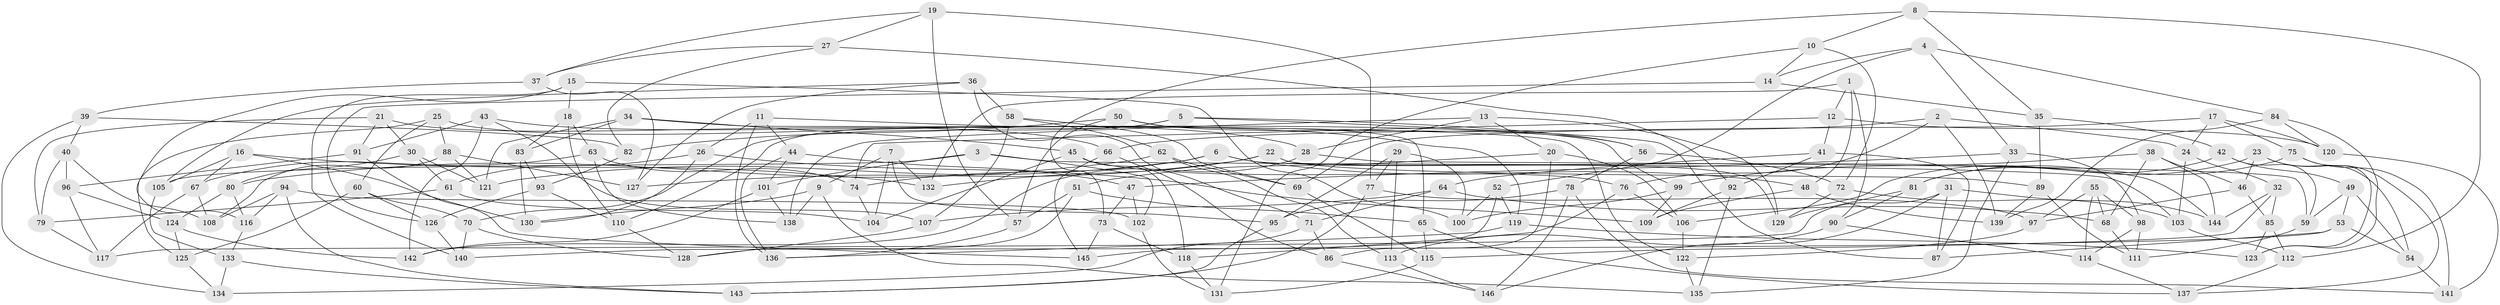 // coarse degree distribution, {10: 0.09302325581395349, 13: 0.023255813953488372, 4: 0.13953488372093023, 17: 0.023255813953488372, 5: 0.09302325581395349, 8: 0.13953488372093023, 7: 0.06976744186046512, 9: 0.13953488372093023, 12: 0.046511627906976744, 11: 0.06976744186046512, 6: 0.11627906976744186, 3: 0.046511627906976744}
// Generated by graph-tools (version 1.1) at 2025/20/03/04/25 18:20:37]
// undirected, 146 vertices, 292 edges
graph export_dot {
graph [start="1"]
  node [color=gray90,style=filled];
  1;
  2;
  3;
  4;
  5;
  6;
  7;
  8;
  9;
  10;
  11;
  12;
  13;
  14;
  15;
  16;
  17;
  18;
  19;
  20;
  21;
  22;
  23;
  24;
  25;
  26;
  27;
  28;
  29;
  30;
  31;
  32;
  33;
  34;
  35;
  36;
  37;
  38;
  39;
  40;
  41;
  42;
  43;
  44;
  45;
  46;
  47;
  48;
  49;
  50;
  51;
  52;
  53;
  54;
  55;
  56;
  57;
  58;
  59;
  60;
  61;
  62;
  63;
  64;
  65;
  66;
  67;
  68;
  69;
  70;
  71;
  72;
  73;
  74;
  75;
  76;
  77;
  78;
  79;
  80;
  81;
  82;
  83;
  84;
  85;
  86;
  87;
  88;
  89;
  90;
  91;
  92;
  93;
  94;
  95;
  96;
  97;
  98;
  99;
  100;
  101;
  102;
  103;
  104;
  105;
  106;
  107;
  108;
  109;
  110;
  111;
  112;
  113;
  114;
  115;
  116;
  117;
  118;
  119;
  120;
  121;
  122;
  123;
  124;
  125;
  126;
  127;
  128;
  129;
  130;
  131;
  132;
  133;
  134;
  135;
  136;
  137;
  138;
  139;
  140;
  141;
  142;
  143;
  144;
  145;
  146;
  1 -- 132;
  1 -- 48;
  1 -- 90;
  1 -- 12;
  2 -- 24;
  2 -- 139;
  2 -- 76;
  2 -- 66;
  3 -- 101;
  3 -- 103;
  3 -- 105;
  3 -- 102;
  4 -- 33;
  4 -- 84;
  4 -- 14;
  4 -- 52;
  5 -- 110;
  5 -- 70;
  5 -- 87;
  5 -- 56;
  6 -- 48;
  6 -- 74;
  6 -- 144;
  6 -- 121;
  7 -- 9;
  7 -- 104;
  7 -- 95;
  7 -- 132;
  8 -- 112;
  8 -- 10;
  8 -- 73;
  8 -- 35;
  9 -- 138;
  9 -- 135;
  9 -- 130;
  10 -- 14;
  10 -- 72;
  10 -- 131;
  11 -- 26;
  11 -- 44;
  11 -- 136;
  11 -- 99;
  12 -- 74;
  12 -- 41;
  12 -- 120;
  13 -- 129;
  13 -- 138;
  13 -- 28;
  13 -- 20;
  14 -- 35;
  14 -- 126;
  15 -- 100;
  15 -- 116;
  15 -- 18;
  15 -- 140;
  16 -- 132;
  16 -- 130;
  16 -- 105;
  16 -- 67;
  17 -- 69;
  17 -- 120;
  17 -- 24;
  17 -- 75;
  18 -- 110;
  18 -- 83;
  18 -- 63;
  19 -- 77;
  19 -- 57;
  19 -- 27;
  19 -- 37;
  20 -- 51;
  20 -- 86;
  20 -- 106;
  21 -- 91;
  21 -- 79;
  21 -- 30;
  21 -- 66;
  22 -- 132;
  22 -- 127;
  22 -- 89;
  22 -- 129;
  23 -- 137;
  23 -- 106;
  23 -- 46;
  23 -- 54;
  24 -- 32;
  24 -- 103;
  25 -- 28;
  25 -- 125;
  25 -- 88;
  25 -- 60;
  26 -- 109;
  26 -- 61;
  26 -- 130;
  27 -- 82;
  27 -- 37;
  27 -- 92;
  28 -- 59;
  28 -- 142;
  29 -- 100;
  29 -- 77;
  29 -- 113;
  29 -- 95;
  30 -- 80;
  30 -- 61;
  30 -- 121;
  31 -- 146;
  31 -- 117;
  31 -- 87;
  31 -- 144;
  32 -- 115;
  32 -- 144;
  32 -- 85;
  33 -- 98;
  33 -- 47;
  33 -- 135;
  34 -- 122;
  34 -- 45;
  34 -- 83;
  34 -- 121;
  35 -- 42;
  35 -- 89;
  36 -- 71;
  36 -- 58;
  36 -- 127;
  36 -- 105;
  37 -- 39;
  37 -- 127;
  38 -- 144;
  38 -- 99;
  38 -- 46;
  38 -- 68;
  39 -- 82;
  39 -- 134;
  39 -- 40;
  40 -- 79;
  40 -- 108;
  40 -- 96;
  41 -- 64;
  41 -- 87;
  41 -- 92;
  42 -- 59;
  42 -- 81;
  42 -- 49;
  43 -- 91;
  43 -- 107;
  43 -- 142;
  43 -- 119;
  44 -- 136;
  44 -- 101;
  44 -- 47;
  45 -- 104;
  45 -- 76;
  45 -- 118;
  46 -- 97;
  46 -- 85;
  47 -- 73;
  47 -- 102;
  48 -- 139;
  48 -- 109;
  49 -- 59;
  49 -- 54;
  49 -- 53;
  50 -- 82;
  50 -- 65;
  50 -- 56;
  50 -- 57;
  51 -- 65;
  51 -- 128;
  51 -- 57;
  52 -- 145;
  52 -- 100;
  52 -- 119;
  53 -- 140;
  53 -- 87;
  53 -- 54;
  54 -- 141;
  55 -- 114;
  55 -- 98;
  55 -- 68;
  55 -- 97;
  56 -- 78;
  56 -- 72;
  57 -- 136;
  58 -- 62;
  58 -- 107;
  58 -- 69;
  59 -- 111;
  60 -- 126;
  60 -- 70;
  60 -- 125;
  61 -- 104;
  61 -- 79;
  62 -- 113;
  62 -- 69;
  62 -- 80;
  63 -- 138;
  63 -- 67;
  63 -- 74;
  64 -- 68;
  64 -- 107;
  64 -- 71;
  65 -- 137;
  65 -- 115;
  66 -- 145;
  66 -- 86;
  67 -- 108;
  67 -- 117;
  68 -- 111;
  69 -- 115;
  70 -- 140;
  70 -- 128;
  71 -- 134;
  71 -- 86;
  72 -- 129;
  72 -- 103;
  73 -- 145;
  73 -- 118;
  74 -- 104;
  75 -- 123;
  75 -- 141;
  75 -- 81;
  76 -- 118;
  76 -- 106;
  77 -- 143;
  77 -- 97;
  78 -- 141;
  78 -- 146;
  78 -- 95;
  79 -- 117;
  80 -- 124;
  80 -- 116;
  81 -- 129;
  81 -- 90;
  82 -- 93;
  83 -- 93;
  83 -- 130;
  84 -- 120;
  84 -- 139;
  84 -- 123;
  85 -- 112;
  85 -- 123;
  86 -- 146;
  88 -- 127;
  88 -- 121;
  88 -- 108;
  89 -- 139;
  89 -- 111;
  90 -- 113;
  90 -- 114;
  91 -- 145;
  91 -- 96;
  92 -- 109;
  92 -- 135;
  93 -- 110;
  93 -- 126;
  94 -- 143;
  94 -- 102;
  94 -- 116;
  94 -- 108;
  95 -- 143;
  96 -- 124;
  96 -- 117;
  97 -- 122;
  98 -- 111;
  98 -- 114;
  99 -- 100;
  99 -- 109;
  101 -- 138;
  101 -- 142;
  102 -- 131;
  103 -- 112;
  105 -- 133;
  106 -- 122;
  107 -- 128;
  110 -- 128;
  112 -- 137;
  113 -- 146;
  114 -- 137;
  115 -- 131;
  116 -- 133;
  118 -- 131;
  119 -- 123;
  119 -- 136;
  120 -- 141;
  122 -- 135;
  124 -- 125;
  124 -- 142;
  125 -- 134;
  126 -- 140;
  133 -- 134;
  133 -- 143;
}
